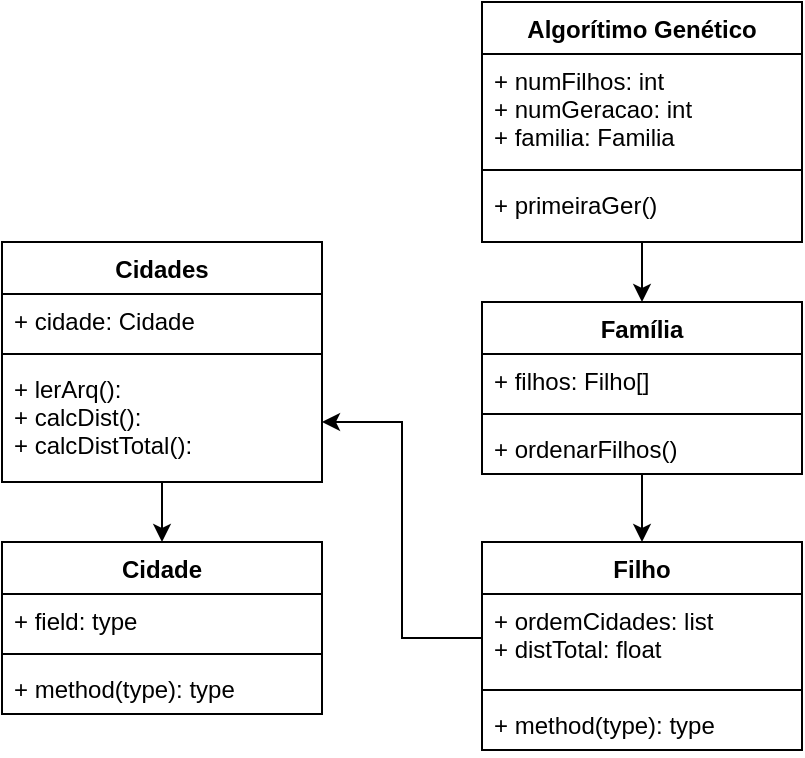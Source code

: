 <mxfile version="12.2.6" type="github" pages="1">
  <diagram id="OZSkc5lJ78yHWUe4rdYH" name="Page-1">
    <mxGraphModel dx="1108" dy="450" grid="1" gridSize="10" guides="1" tooltips="1" connect="1" arrows="1" fold="1" page="1" pageScale="1" pageWidth="827" pageHeight="1169" background="#ffffff" math="0" shadow="0">
      <root>
        <mxCell id="0"/>
        <mxCell id="1" parent="0"/>
        <mxCell id="a3olKOZ7SvC5_uw2MJjs-1" value="Cidade" style="swimlane;fontStyle=1;align=center;verticalAlign=top;childLayout=stackLayout;horizontal=1;startSize=26;horizontalStack=0;resizeParent=1;resizeParentMax=0;resizeLast=0;collapsible=1;marginBottom=0;" parent="1" vertex="1">
          <mxGeometry x="120" y="280" width="160" height="86" as="geometry"/>
        </mxCell>
        <mxCell id="a3olKOZ7SvC5_uw2MJjs-2" value="+ field: type" style="text;strokeColor=none;fillColor=none;align=left;verticalAlign=top;spacingLeft=4;spacingRight=4;overflow=hidden;rotatable=0;points=[[0,0.5],[1,0.5]];portConstraint=eastwest;" parent="a3olKOZ7SvC5_uw2MJjs-1" vertex="1">
          <mxGeometry y="26" width="160" height="26" as="geometry"/>
        </mxCell>
        <mxCell id="a3olKOZ7SvC5_uw2MJjs-3" value="" style="line;strokeWidth=1;fillColor=none;align=left;verticalAlign=middle;spacingTop=-1;spacingLeft=3;spacingRight=3;rotatable=0;labelPosition=right;points=[];portConstraint=eastwest;" parent="a3olKOZ7SvC5_uw2MJjs-1" vertex="1">
          <mxGeometry y="52" width="160" height="8" as="geometry"/>
        </mxCell>
        <mxCell id="a3olKOZ7SvC5_uw2MJjs-4" value="+ method(type): type" style="text;strokeColor=none;fillColor=none;align=left;verticalAlign=top;spacingLeft=4;spacingRight=4;overflow=hidden;rotatable=0;points=[[0,0.5],[1,0.5]];portConstraint=eastwest;" parent="a3olKOZ7SvC5_uw2MJjs-1" vertex="1">
          <mxGeometry y="60" width="160" height="26" as="geometry"/>
        </mxCell>
        <mxCell id="a3olKOZ7SvC5_uw2MJjs-21" style="edgeStyle=orthogonalEdgeStyle;rounded=0;orthogonalLoop=1;jettySize=auto;html=1;" parent="1" source="a3olKOZ7SvC5_uw2MJjs-5" target="a3olKOZ7SvC5_uw2MJjs-13" edge="1">
          <mxGeometry relative="1" as="geometry"/>
        </mxCell>
        <mxCell id="a3olKOZ7SvC5_uw2MJjs-5" value="Algorítimo Genético" style="swimlane;fontStyle=1;align=center;verticalAlign=top;childLayout=stackLayout;horizontal=1;startSize=26;horizontalStack=0;resizeParent=1;resizeParentMax=0;resizeLast=0;collapsible=1;marginBottom=0;" parent="1" vertex="1">
          <mxGeometry x="360" y="10" width="160" height="120" as="geometry"/>
        </mxCell>
        <mxCell id="a3olKOZ7SvC5_uw2MJjs-6" value="+ numFilhos: int&#xa;+ numGeracao: int&#xa;+ familia: Familia" style="text;strokeColor=none;fillColor=none;align=left;verticalAlign=top;spacingLeft=4;spacingRight=4;overflow=hidden;rotatable=0;points=[[0,0.5],[1,0.5]];portConstraint=eastwest;" parent="a3olKOZ7SvC5_uw2MJjs-5" vertex="1">
          <mxGeometry y="26" width="160" height="54" as="geometry"/>
        </mxCell>
        <mxCell id="a3olKOZ7SvC5_uw2MJjs-7" value="" style="line;strokeWidth=1;fillColor=none;align=left;verticalAlign=middle;spacingTop=-1;spacingLeft=3;spacingRight=3;rotatable=0;labelPosition=right;points=[];portConstraint=eastwest;" parent="a3olKOZ7SvC5_uw2MJjs-5" vertex="1">
          <mxGeometry y="80" width="160" height="8" as="geometry"/>
        </mxCell>
        <mxCell id="a3olKOZ7SvC5_uw2MJjs-8" value="+ primeiraGer()" style="text;strokeColor=none;fillColor=none;align=left;verticalAlign=top;spacingLeft=4;spacingRight=4;overflow=hidden;rotatable=0;points=[[0,0.5],[1,0.5]];portConstraint=eastwest;" parent="a3olKOZ7SvC5_uw2MJjs-5" vertex="1">
          <mxGeometry y="88" width="160" height="32" as="geometry"/>
        </mxCell>
        <mxCell id="a3olKOZ7SvC5_uw2MJjs-23" style="edgeStyle=orthogonalEdgeStyle;rounded=0;orthogonalLoop=1;jettySize=auto;html=1;entryX=0.5;entryY=0;entryDx=0;entryDy=0;" parent="1" source="a3olKOZ7SvC5_uw2MJjs-9" target="a3olKOZ7SvC5_uw2MJjs-1" edge="1">
          <mxGeometry relative="1" as="geometry"/>
        </mxCell>
        <mxCell id="a3olKOZ7SvC5_uw2MJjs-9" value="Cidades" style="swimlane;fontStyle=1;align=center;verticalAlign=top;childLayout=stackLayout;horizontal=1;startSize=26;horizontalStack=0;resizeParent=1;resizeParentMax=0;resizeLast=0;collapsible=1;marginBottom=0;" parent="1" vertex="1">
          <mxGeometry x="120" y="130" width="160" height="120" as="geometry"/>
        </mxCell>
        <mxCell id="a3olKOZ7SvC5_uw2MJjs-10" value="+ cidade: Cidade" style="text;strokeColor=none;fillColor=none;align=left;verticalAlign=top;spacingLeft=4;spacingRight=4;overflow=hidden;rotatable=0;points=[[0,0.5],[1,0.5]];portConstraint=eastwest;" parent="a3olKOZ7SvC5_uw2MJjs-9" vertex="1">
          <mxGeometry y="26" width="160" height="26" as="geometry"/>
        </mxCell>
        <mxCell id="a3olKOZ7SvC5_uw2MJjs-11" value="" style="line;strokeWidth=1;fillColor=none;align=left;verticalAlign=middle;spacingTop=-1;spacingLeft=3;spacingRight=3;rotatable=0;labelPosition=right;points=[];portConstraint=eastwest;" parent="a3olKOZ7SvC5_uw2MJjs-9" vertex="1">
          <mxGeometry y="52" width="160" height="8" as="geometry"/>
        </mxCell>
        <mxCell id="a3olKOZ7SvC5_uw2MJjs-12" value="+ lerArq():&#xa;+ calcDist():&#xa;+ calcDistTotal():" style="text;strokeColor=none;fillColor=none;align=left;verticalAlign=top;spacingLeft=4;spacingRight=4;overflow=hidden;rotatable=0;points=[[0,0.5],[1,0.5]];portConstraint=eastwest;" parent="a3olKOZ7SvC5_uw2MJjs-9" vertex="1">
          <mxGeometry y="60" width="160" height="60" as="geometry"/>
        </mxCell>
        <mxCell id="a3olKOZ7SvC5_uw2MJjs-22" style="edgeStyle=orthogonalEdgeStyle;rounded=0;orthogonalLoop=1;jettySize=auto;html=1;entryX=0.5;entryY=0;entryDx=0;entryDy=0;" parent="1" source="a3olKOZ7SvC5_uw2MJjs-13" target="a3olKOZ7SvC5_uw2MJjs-17" edge="1">
          <mxGeometry relative="1" as="geometry"/>
        </mxCell>
        <mxCell id="a3olKOZ7SvC5_uw2MJjs-13" value="Família" style="swimlane;fontStyle=1;align=center;verticalAlign=top;childLayout=stackLayout;horizontal=1;startSize=26;horizontalStack=0;resizeParent=1;resizeParentMax=0;resizeLast=0;collapsible=1;marginBottom=0;" parent="1" vertex="1">
          <mxGeometry x="360" y="160" width="160" height="86" as="geometry"/>
        </mxCell>
        <mxCell id="a3olKOZ7SvC5_uw2MJjs-14" value="+ filhos: Filho[]" style="text;strokeColor=none;fillColor=none;align=left;verticalAlign=top;spacingLeft=4;spacingRight=4;overflow=hidden;rotatable=0;points=[[0,0.5],[1,0.5]];portConstraint=eastwest;" parent="a3olKOZ7SvC5_uw2MJjs-13" vertex="1">
          <mxGeometry y="26" width="160" height="26" as="geometry"/>
        </mxCell>
        <mxCell id="a3olKOZ7SvC5_uw2MJjs-15" value="" style="line;strokeWidth=1;fillColor=none;align=left;verticalAlign=middle;spacingTop=-1;spacingLeft=3;spacingRight=3;rotatable=0;labelPosition=right;points=[];portConstraint=eastwest;" parent="a3olKOZ7SvC5_uw2MJjs-13" vertex="1">
          <mxGeometry y="52" width="160" height="8" as="geometry"/>
        </mxCell>
        <mxCell id="a3olKOZ7SvC5_uw2MJjs-16" value="+ ordenarFilhos()" style="text;strokeColor=none;fillColor=none;align=left;verticalAlign=top;spacingLeft=4;spacingRight=4;overflow=hidden;rotatable=0;points=[[0,0.5],[1,0.5]];portConstraint=eastwest;" parent="a3olKOZ7SvC5_uw2MJjs-13" vertex="1">
          <mxGeometry y="60" width="160" height="26" as="geometry"/>
        </mxCell>
        <mxCell id="a3olKOZ7SvC5_uw2MJjs-17" value="Filho" style="swimlane;fontStyle=1;align=center;verticalAlign=top;childLayout=stackLayout;horizontal=1;startSize=26;horizontalStack=0;resizeParent=1;resizeParentMax=0;resizeLast=0;collapsible=1;marginBottom=0;" parent="1" vertex="1">
          <mxGeometry x="360" y="280" width="160" height="104" as="geometry"/>
        </mxCell>
        <mxCell id="a3olKOZ7SvC5_uw2MJjs-18" value="+ ordemCidades: list&#xa;+ distTotal: float" style="text;strokeColor=none;fillColor=none;align=left;verticalAlign=top;spacingLeft=4;spacingRight=4;overflow=hidden;rotatable=0;points=[[0,0.5],[1,0.5]];portConstraint=eastwest;" parent="a3olKOZ7SvC5_uw2MJjs-17" vertex="1">
          <mxGeometry y="26" width="160" height="44" as="geometry"/>
        </mxCell>
        <mxCell id="a3olKOZ7SvC5_uw2MJjs-19" value="" style="line;strokeWidth=1;fillColor=none;align=left;verticalAlign=middle;spacingTop=-1;spacingLeft=3;spacingRight=3;rotatable=0;labelPosition=right;points=[];portConstraint=eastwest;" parent="a3olKOZ7SvC5_uw2MJjs-17" vertex="1">
          <mxGeometry y="70" width="160" height="8" as="geometry"/>
        </mxCell>
        <mxCell id="a3olKOZ7SvC5_uw2MJjs-20" value="+ method(type): type" style="text;strokeColor=none;fillColor=none;align=left;verticalAlign=top;spacingLeft=4;spacingRight=4;overflow=hidden;rotatable=0;points=[[0,0.5],[1,0.5]];portConstraint=eastwest;" parent="a3olKOZ7SvC5_uw2MJjs-17" vertex="1">
          <mxGeometry y="78" width="160" height="26" as="geometry"/>
        </mxCell>
        <mxCell id="AHouswPy0KMqZliqcgnE-1" style="edgeStyle=orthogonalEdgeStyle;rounded=0;orthogonalLoop=1;jettySize=auto;html=1;entryX=1;entryY=0.5;entryDx=0;entryDy=0;" edge="1" parent="1" source="a3olKOZ7SvC5_uw2MJjs-18" target="a3olKOZ7SvC5_uw2MJjs-12">
          <mxGeometry relative="1" as="geometry"/>
        </mxCell>
      </root>
    </mxGraphModel>
  </diagram>
</mxfile>
